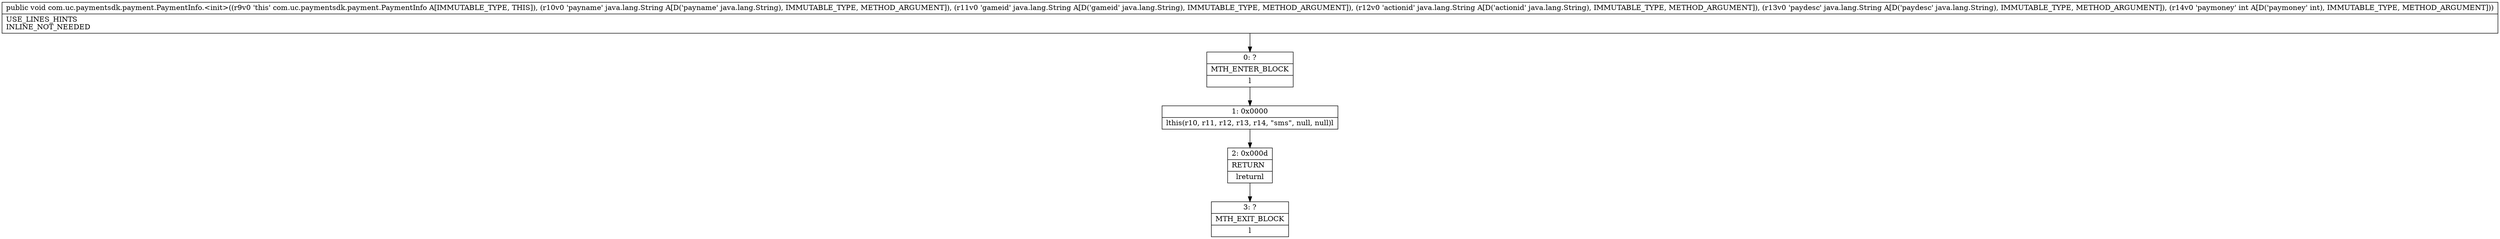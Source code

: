 digraph "CFG forcom.uc.paymentsdk.payment.PaymentInfo.\<init\>(Ljava\/lang\/String;Ljava\/lang\/String;Ljava\/lang\/String;Ljava\/lang\/String;I)V" {
Node_0 [shape=record,label="{0\:\ ?|MTH_ENTER_BLOCK\l|l}"];
Node_1 [shape=record,label="{1\:\ 0x0000|lthis(r10, r11, r12, r13, r14, \"sms\", null, null)l}"];
Node_2 [shape=record,label="{2\:\ 0x000d|RETURN\l|lreturnl}"];
Node_3 [shape=record,label="{3\:\ ?|MTH_EXIT_BLOCK\l|l}"];
MethodNode[shape=record,label="{public void com.uc.paymentsdk.payment.PaymentInfo.\<init\>((r9v0 'this' com.uc.paymentsdk.payment.PaymentInfo A[IMMUTABLE_TYPE, THIS]), (r10v0 'payname' java.lang.String A[D('payname' java.lang.String), IMMUTABLE_TYPE, METHOD_ARGUMENT]), (r11v0 'gameid' java.lang.String A[D('gameid' java.lang.String), IMMUTABLE_TYPE, METHOD_ARGUMENT]), (r12v0 'actionid' java.lang.String A[D('actionid' java.lang.String), IMMUTABLE_TYPE, METHOD_ARGUMENT]), (r13v0 'paydesc' java.lang.String A[D('paydesc' java.lang.String), IMMUTABLE_TYPE, METHOD_ARGUMENT]), (r14v0 'paymoney' int A[D('paymoney' int), IMMUTABLE_TYPE, METHOD_ARGUMENT]))  | USE_LINES_HINTS\lINLINE_NOT_NEEDED\l}"];
MethodNode -> Node_0;
Node_0 -> Node_1;
Node_1 -> Node_2;
Node_2 -> Node_3;
}

